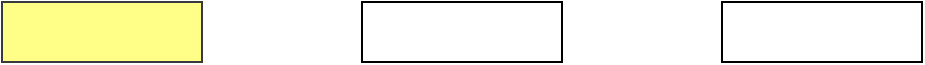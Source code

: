 <mxfile version="15.8.6" type="github">
  <diagram id="hQnVQ_uG6fv_r-b64lrz" name="第 1 页">
    <mxGraphModel dx="946" dy="614" grid="1" gridSize="10" guides="1" tooltips="1" connect="1" arrows="1" fold="1" page="1" pageScale="1" pageWidth="827" pageHeight="1169" math="0" shadow="0">
      <root>
        <mxCell id="0" />
        <mxCell id="1" parent="0" />
        <mxCell id="rx3Sz0ePJHfe0G7xnC0K-1" value="" style="rounded=0;whiteSpace=wrap;html=1;fillColor=#ffff88;strokeColor=#36393d;" vertex="1" parent="1">
          <mxGeometry x="50" y="50" width="100" height="30" as="geometry" />
        </mxCell>
        <mxCell id="rx3Sz0ePJHfe0G7xnC0K-2" value="" style="rounded=0;whiteSpace=wrap;html=1;" vertex="1" parent="1">
          <mxGeometry x="230" y="50" width="100" height="30" as="geometry" />
        </mxCell>
        <mxCell id="rx3Sz0ePJHfe0G7xnC0K-4" value="" style="rounded=0;whiteSpace=wrap;html=1;" vertex="1" parent="1">
          <mxGeometry x="410" y="50" width="100" height="30" as="geometry" />
        </mxCell>
      </root>
    </mxGraphModel>
  </diagram>
</mxfile>
